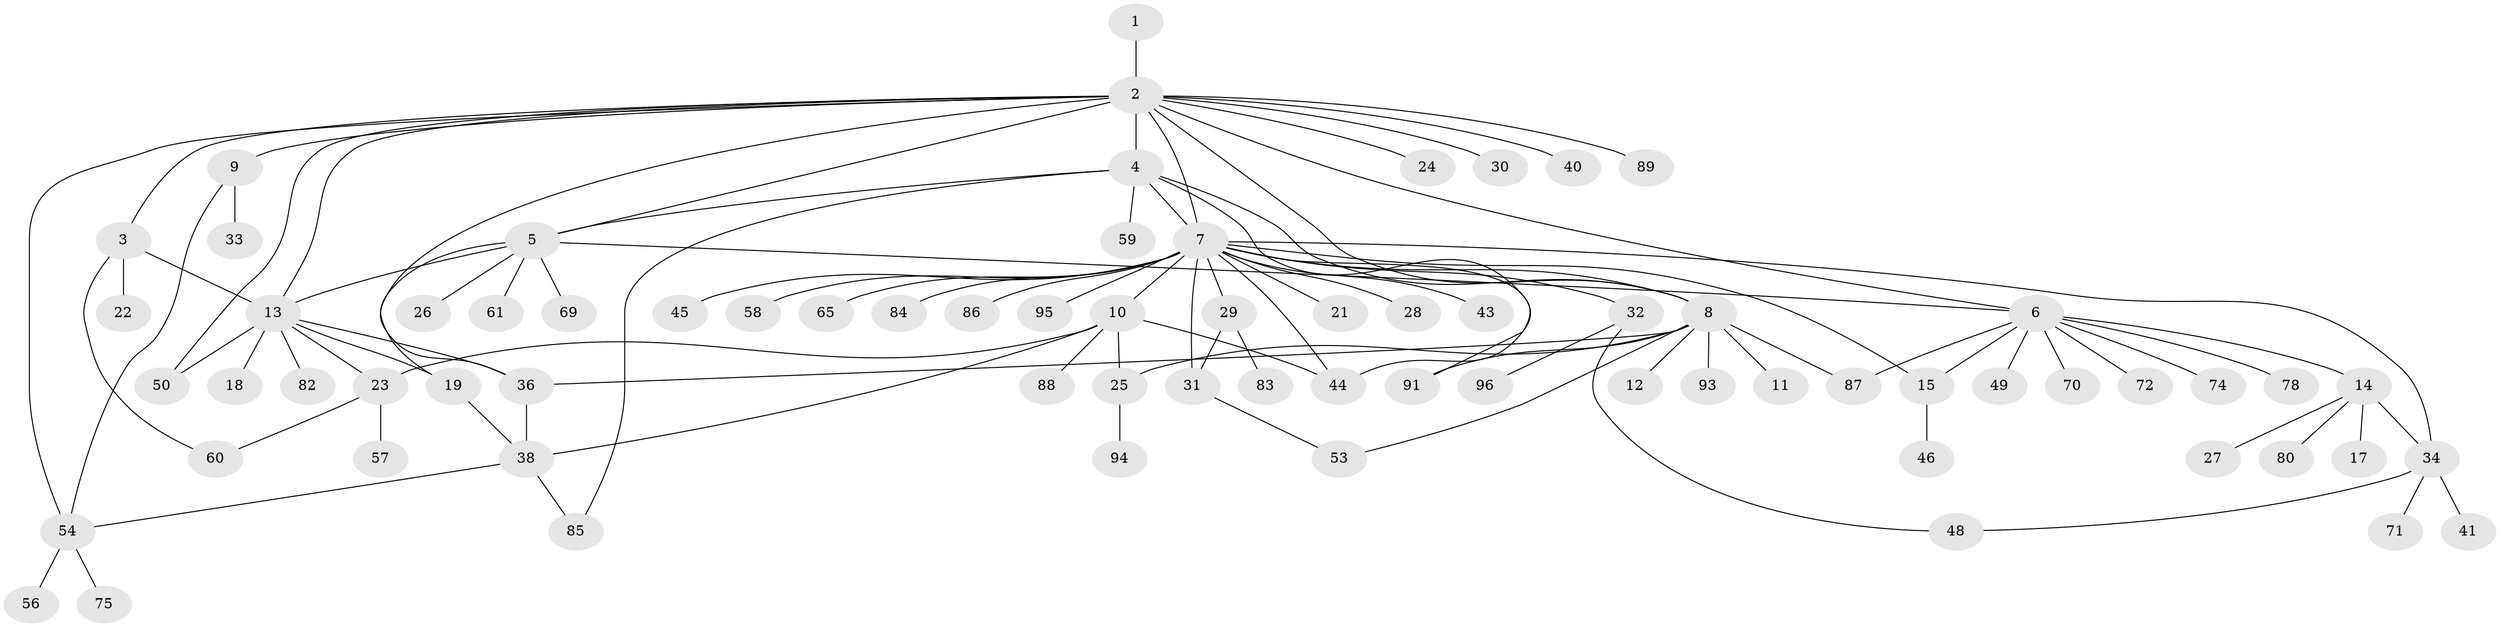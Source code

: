 // Generated by graph-tools (version 1.1) at 2025/51/02/27/25 19:51:56]
// undirected, 73 vertices, 100 edges
graph export_dot {
graph [start="1"]
  node [color=gray90,style=filled];
  1;
  2 [super="+79"];
  3 [super="+16"];
  4 [super="+62"];
  5 [super="+42"];
  6 [super="+20"];
  7 [super="+47"];
  8 [super="+51"];
  9;
  10 [super="+63"];
  11;
  12;
  13 [super="+35"];
  14 [super="+76"];
  15;
  17;
  18;
  19 [super="+73"];
  21 [super="+64"];
  22;
  23 [super="+52"];
  24;
  25;
  26;
  27;
  28;
  29 [super="+77"];
  30;
  31 [super="+92"];
  32 [super="+39"];
  33;
  34 [super="+37"];
  36 [super="+66"];
  38 [super="+68"];
  40;
  41;
  43;
  44 [super="+67"];
  45;
  46;
  48;
  49;
  50 [super="+97"];
  53 [super="+81"];
  54 [super="+55"];
  56;
  57;
  58;
  59;
  60 [super="+90"];
  61;
  65;
  69;
  70;
  71;
  72;
  74;
  75;
  78;
  80;
  82;
  83;
  84;
  85;
  86;
  87;
  88;
  89;
  91;
  93;
  94;
  95;
  96;
  1 -- 2;
  2 -- 3;
  2 -- 4;
  2 -- 5;
  2 -- 6;
  2 -- 7;
  2 -- 8;
  2 -- 9;
  2 -- 13;
  2 -- 24;
  2 -- 30;
  2 -- 36;
  2 -- 40;
  2 -- 50;
  2 -- 54;
  2 -- 89;
  3 -- 13;
  3 -- 22;
  3 -- 60;
  4 -- 5;
  4 -- 7;
  4 -- 59;
  4 -- 85;
  4 -- 8;
  4 -- 44;
  5 -- 13;
  5 -- 19;
  5 -- 26;
  5 -- 61;
  5 -- 69;
  5 -- 6;
  6 -- 14;
  6 -- 49;
  6 -- 70;
  6 -- 72;
  6 -- 74;
  6 -- 78;
  6 -- 87;
  6 -- 15;
  7 -- 8;
  7 -- 10;
  7 -- 15;
  7 -- 21;
  7 -- 28;
  7 -- 29;
  7 -- 32;
  7 -- 34;
  7 -- 43;
  7 -- 45;
  7 -- 58;
  7 -- 65;
  7 -- 86;
  7 -- 91;
  7 -- 95;
  7 -- 31;
  7 -- 84;
  7 -- 44;
  8 -- 11;
  8 -- 12;
  8 -- 36;
  8 -- 93;
  8 -- 53;
  8 -- 87;
  8 -- 25;
  8 -- 91;
  9 -- 33;
  9 -- 54;
  10 -- 25;
  10 -- 38;
  10 -- 44;
  10 -- 88;
  10 -- 23;
  13 -- 18;
  13 -- 19;
  13 -- 23 [weight=2];
  13 -- 36;
  13 -- 50;
  13 -- 82;
  14 -- 17;
  14 -- 27;
  14 -- 34;
  14 -- 80;
  15 -- 46;
  19 -- 38;
  23 -- 57;
  23 -- 60;
  25 -- 94;
  29 -- 31;
  29 -- 83;
  31 -- 53;
  32 -- 48;
  32 -- 96;
  34 -- 41;
  34 -- 48;
  34 -- 71;
  36 -- 38;
  38 -- 85;
  38 -- 54;
  54 -- 75;
  54 -- 56;
}
